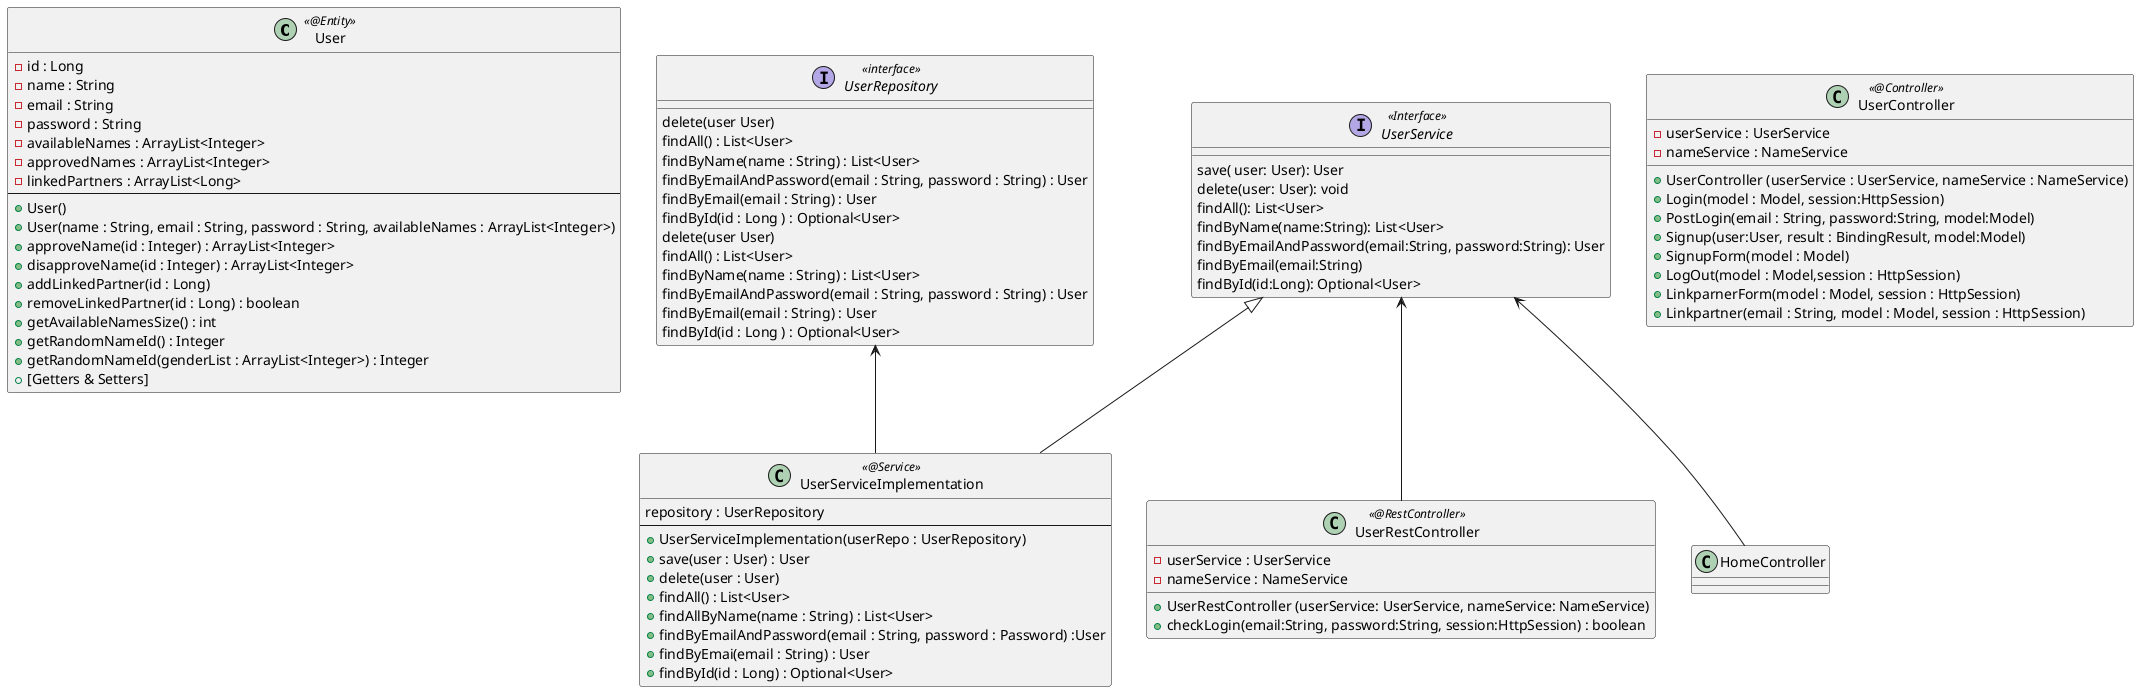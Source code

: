 @startuml User
Class  User <<@Entity >> {
    -id : Long
    -name : String
    -email : String
    -password : String
    -availableNames : ArrayList<Integer>
    -approvedNames : ArrayList<Integer>
    -linkedPartners : ArrayList<Long>
    --
    +User()
    +User(name : String, email : String, password : String, availableNames : ArrayList<Integer>)
    +approveName(id : Integer) : ArrayList<Integer>
    +disapproveName(id : Integer) : ArrayList<Integer>
    +addLinkedPartner(id : Long)
    +removeLinkedPartner(id : Long) : boolean
    +getAvailableNamesSize() : int
    +getRandomNameId() : Integer
    +getRandomNameId(genderList : ArrayList<Integer>) : Integer
    +[Getters & Setters]
}
Interface UserRepository<<interface>> {
    delete(user User)
    findAll() : List<User>
    findByName(name : String) : List<User>
    findByEmailAndPassword(email : String, password : String) : User
    findByEmail(email : String) : User
    findById(id : Long ) : Optional<User>
}
class UserController <<@Controller>> {
    -userService : UserService
    -nameService : NameService
    +UserController (userService : UserService, nameService : NameService)
    +Login(model : Model, session:HttpSession)
    +PostLogin(email : String, password:String, model:Model)
    +Signup(user:User, result : BindingResult, model:Model)
    +SignupForm(model : Model)
    +LogOut(model : Model,session : HttpSession)
    +LinkparnerForm(model : Model, session : HttpSession)
    +Linkpartner(email : String, model : Model, session : HttpSession)

}
class UserRestController <<@RestController>> {
    -userService : UserService
    -nameService : NameService
    +UserRestController (userService: UserService, nameService: NameService)
    +checkLogin(email:String, password:String, session:HttpSession) : boolean
}
Interface UserService <<Interface>> {
    save( user: User): User
    delete(user: User): void
    findAll(): List<User>
    findByName(name:String): List<User>
    findByEmailAndPassword(email:String, password:String): User
    findByEmail(email:String)
    findById(id:Long): Optional<User>
}
class UserServiceImplementation <<@Service>> {
    repository : UserRepository
    --
    +UserServiceImplementation(userRepo : UserRepository)
    +save(user : User) : User
    +delete(user : User)
    +findAll() : List<User>
    +findAllByName(name : String) : List<User>
    +findByEmailAndPassword(email : String, password : Password) :User
    +findByEmai(email : String) : User
    +findById(id : Long) : Optional<User>
}
Interface UserRepository<<interface>> {
    delete(user User)
    findAll() : List<User>
    findByName(name : String) : List<User>
    findByEmailAndPassword(email : String, password : String) : User
    findByEmail(email : String) : User
    findById(id : Long ) : Optional<User>
}

UserService <|-- UserServiceImplementation

UserRepository <-- UserServiceImplementation

UserService <-- UserRestController

UserService <-- HomeController
@enduml